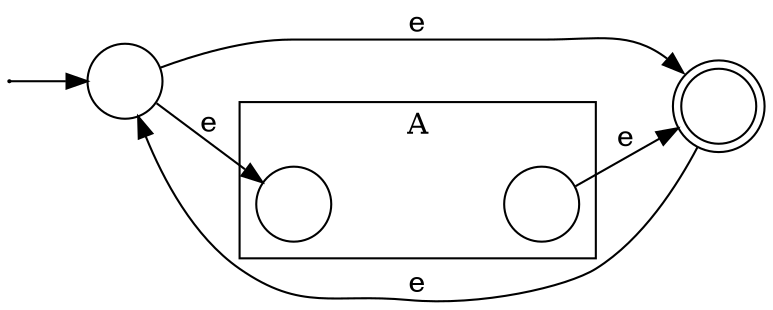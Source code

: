 digraph dka {
    nodesep=0.3;
    rankdir = LR
    node [shape=circle, label=""]
    subgraph cluster_0 {
        rank=same;
        0 [style = invis, width=0];
        a->0->b [style=invis, width=0]
        a
        b
        label = A
    }
    enter [width=0]
    enter->s
    s->a [label=e]
    s->e:nw [label=e]
    e->s [label=e, constraint=false]
    e [peripheries = 2]
    b->e [label=e]
}